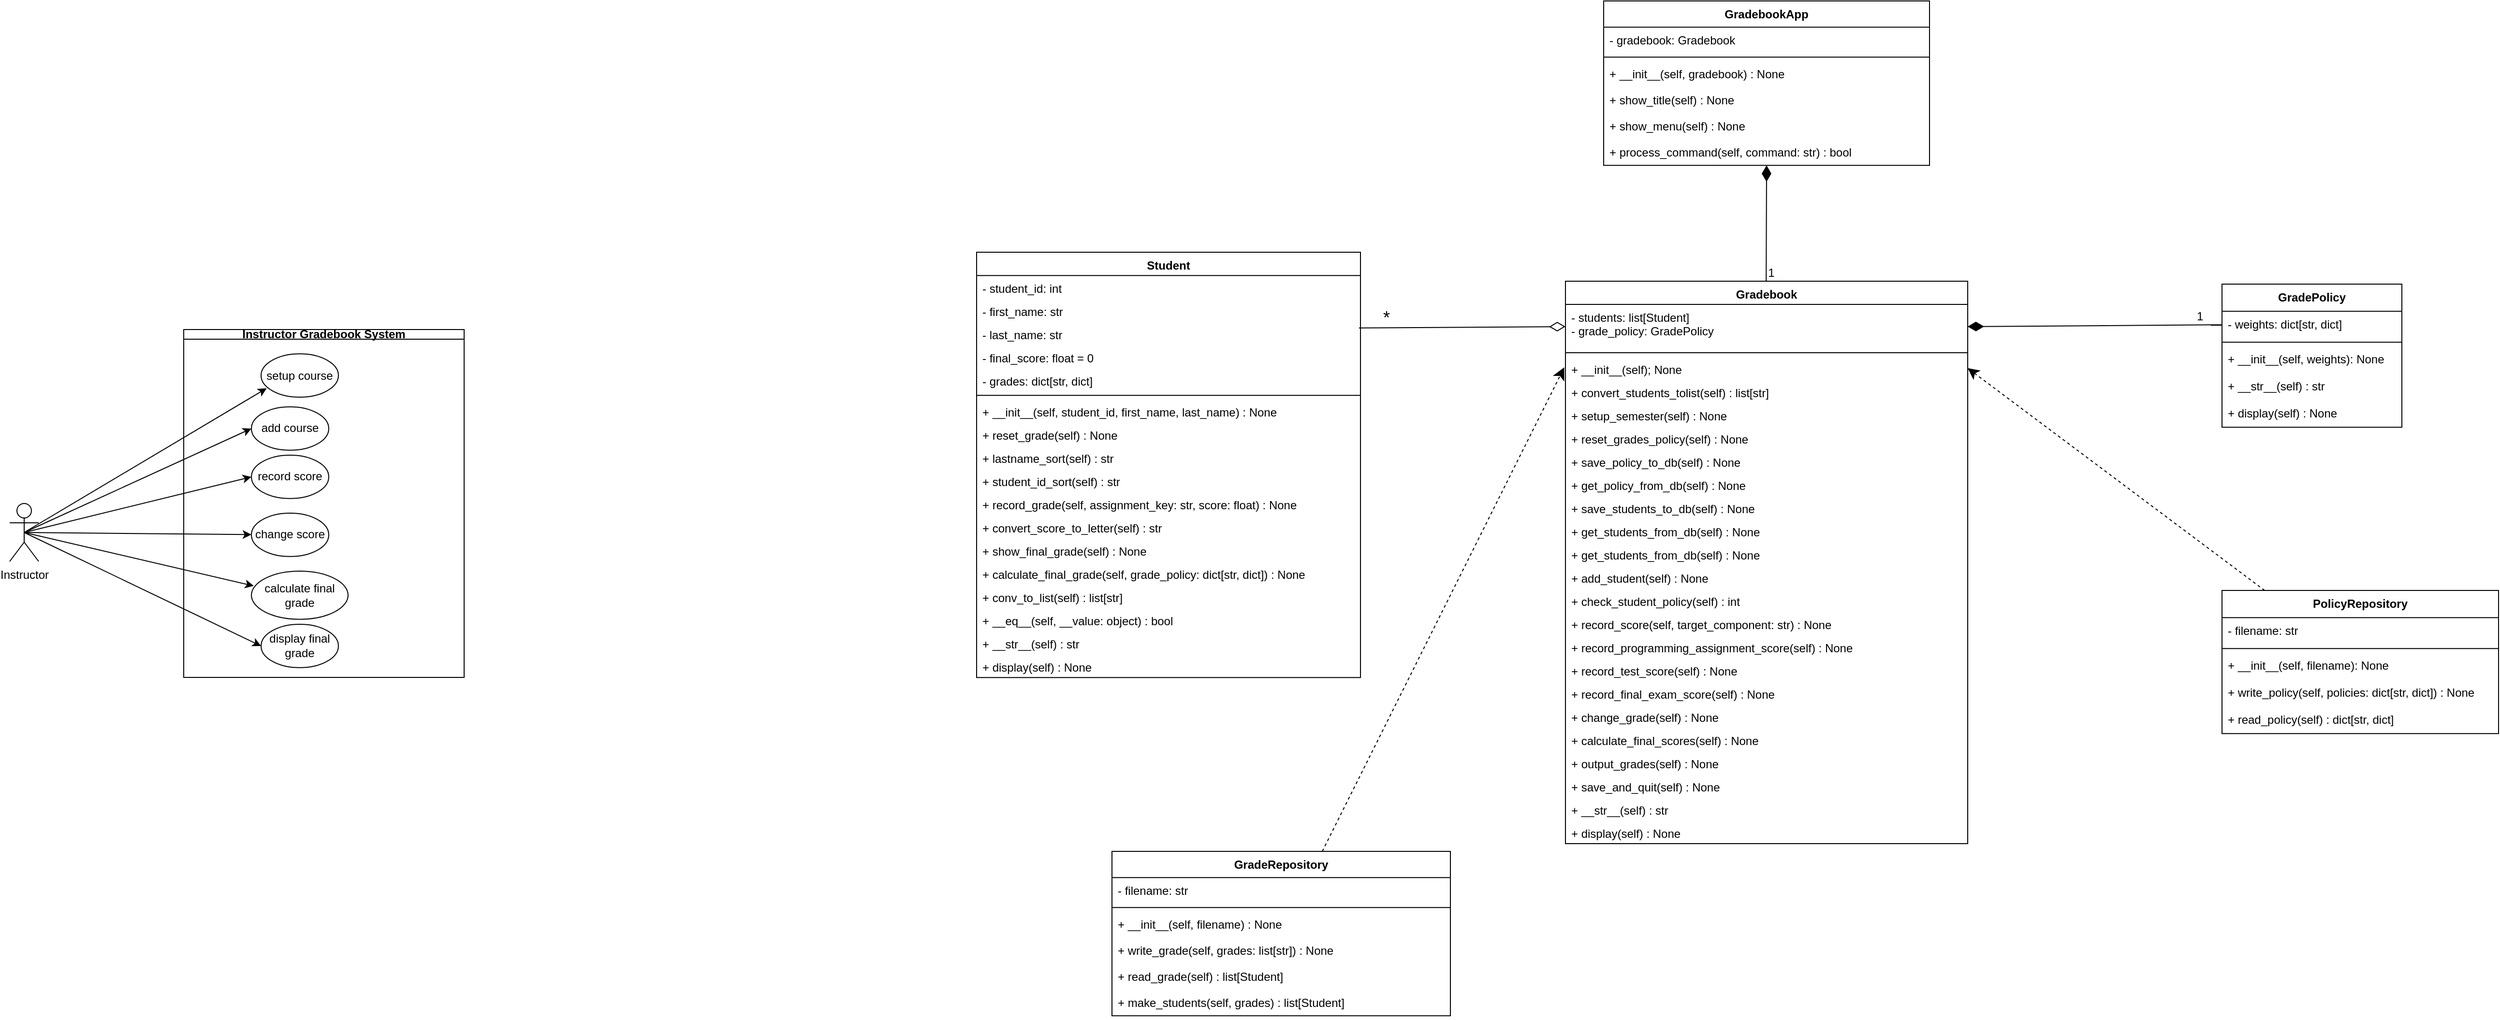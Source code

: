 <mxfile version="24.2.5" type="device">
  <diagram id="C5RBs43oDa-KdzZeNtuy" name="Page-1">
    <mxGraphModel dx="2287" dy="1556" grid="1" gridSize="10" guides="1" tooltips="1" connect="1" arrows="1" fold="1" page="1" pageScale="1" pageWidth="827" pageHeight="1169" math="0" shadow="0">
      <root>
        <mxCell id="WIyWlLk6GJQsqaUBKTNV-0" />
        <mxCell id="WIyWlLk6GJQsqaUBKTNV-1" parent="WIyWlLk6GJQsqaUBKTNV-0" />
        <mxCell id="jD93KcFm2oqc_1nBYFPV-0" value="Student" style="swimlane;fontStyle=1;align=center;verticalAlign=top;childLayout=stackLayout;horizontal=1;startSize=24.167;horizontalStack=0;resizeParent=1;resizeParentMax=0;resizeLast=0;collapsible=0;marginBottom=0;" vertex="1" parent="WIyWlLk6GJQsqaUBKTNV-1">
          <mxGeometry x="-140" y="230" width="397" height="440.167" as="geometry" />
        </mxCell>
        <mxCell id="jD93KcFm2oqc_1nBYFPV-1" value="- student_id: int" style="text;strokeColor=none;fillColor=none;align=left;verticalAlign=top;spacingLeft=4;spacingRight=4;overflow=hidden;rotatable=0;points=[[0,0.5],[1,0.5]];portConstraint=eastwest;" vertex="1" parent="jD93KcFm2oqc_1nBYFPV-0">
          <mxGeometry y="24.167" width="397" height="24" as="geometry" />
        </mxCell>
        <mxCell id="jD93KcFm2oqc_1nBYFPV-2" value="- first_name: str" style="text;strokeColor=none;fillColor=none;align=left;verticalAlign=top;spacingLeft=4;spacingRight=4;overflow=hidden;rotatable=0;points=[[0,0.5],[1,0.5]];portConstraint=eastwest;" vertex="1" parent="jD93KcFm2oqc_1nBYFPV-0">
          <mxGeometry y="48.167" width="397" height="24" as="geometry" />
        </mxCell>
        <mxCell id="jD93KcFm2oqc_1nBYFPV-3" value="- last_name: str" style="text;strokeColor=none;fillColor=none;align=left;verticalAlign=top;spacingLeft=4;spacingRight=4;overflow=hidden;rotatable=0;points=[[0,0.5],[1,0.5]];portConstraint=eastwest;" vertex="1" parent="jD93KcFm2oqc_1nBYFPV-0">
          <mxGeometry y="72.167" width="397" height="24" as="geometry" />
        </mxCell>
        <mxCell id="jD93KcFm2oqc_1nBYFPV-4" value="- final_score: float = 0" style="text;strokeColor=none;fillColor=none;align=left;verticalAlign=top;spacingLeft=4;spacingRight=4;overflow=hidden;rotatable=0;points=[[0,0.5],[1,0.5]];portConstraint=eastwest;" vertex="1" parent="jD93KcFm2oqc_1nBYFPV-0">
          <mxGeometry y="96.167" width="397" height="24" as="geometry" />
        </mxCell>
        <mxCell id="jD93KcFm2oqc_1nBYFPV-5" value="- grades: dict[str, dict]" style="text;strokeColor=none;fillColor=none;align=left;verticalAlign=top;spacingLeft=4;spacingRight=4;overflow=hidden;rotatable=0;points=[[0,0.5],[1,0.5]];portConstraint=eastwest;" vertex="1" parent="jD93KcFm2oqc_1nBYFPV-0">
          <mxGeometry y="120.167" width="397" height="24" as="geometry" />
        </mxCell>
        <mxCell id="jD93KcFm2oqc_1nBYFPV-6" style="line;strokeWidth=1;fillColor=none;align=left;verticalAlign=middle;spacingTop=-1;spacingLeft=3;spacingRight=3;rotatable=0;labelPosition=right;points=[];portConstraint=eastwest;strokeColor=inherit;" vertex="1" parent="jD93KcFm2oqc_1nBYFPV-0">
          <mxGeometry y="144.167" width="397" height="8" as="geometry" />
        </mxCell>
        <mxCell id="jD93KcFm2oqc_1nBYFPV-7" value="+ __init__(self, student_id, first_name, last_name) : None" style="text;strokeColor=none;fillColor=none;align=left;verticalAlign=top;spacingLeft=4;spacingRight=4;overflow=hidden;rotatable=0;points=[[0,0.5],[1,0.5]];portConstraint=eastwest;" vertex="1" parent="jD93KcFm2oqc_1nBYFPV-0">
          <mxGeometry y="152.167" width="397" height="24" as="geometry" />
        </mxCell>
        <mxCell id="jD93KcFm2oqc_1nBYFPV-8" value="+ reset_grade(self) : None" style="text;strokeColor=none;fillColor=none;align=left;verticalAlign=top;spacingLeft=4;spacingRight=4;overflow=hidden;rotatable=0;points=[[0,0.5],[1,0.5]];portConstraint=eastwest;" vertex="1" parent="jD93KcFm2oqc_1nBYFPV-0">
          <mxGeometry y="176.167" width="397" height="24" as="geometry" />
        </mxCell>
        <mxCell id="jD93KcFm2oqc_1nBYFPV-9" value="+ lastname_sort(self) : str" style="text;strokeColor=none;fillColor=none;align=left;verticalAlign=top;spacingLeft=4;spacingRight=4;overflow=hidden;rotatable=0;points=[[0,0.5],[1,0.5]];portConstraint=eastwest;" vertex="1" parent="jD93KcFm2oqc_1nBYFPV-0">
          <mxGeometry y="200.167" width="397" height="24" as="geometry" />
        </mxCell>
        <mxCell id="jD93KcFm2oqc_1nBYFPV-10" value="+ student_id_sort(self) : str" style="text;strokeColor=none;fillColor=none;align=left;verticalAlign=top;spacingLeft=4;spacingRight=4;overflow=hidden;rotatable=0;points=[[0,0.5],[1,0.5]];portConstraint=eastwest;" vertex="1" parent="jD93KcFm2oqc_1nBYFPV-0">
          <mxGeometry y="224.167" width="397" height="24" as="geometry" />
        </mxCell>
        <mxCell id="jD93KcFm2oqc_1nBYFPV-11" value="+ record_grade(self, assignment_key: str, score: float) : None" style="text;strokeColor=none;fillColor=none;align=left;verticalAlign=top;spacingLeft=4;spacingRight=4;overflow=hidden;rotatable=0;points=[[0,0.5],[1,0.5]];portConstraint=eastwest;" vertex="1" parent="jD93KcFm2oqc_1nBYFPV-0">
          <mxGeometry y="248.167" width="397" height="24" as="geometry" />
        </mxCell>
        <mxCell id="jD93KcFm2oqc_1nBYFPV-12" value="+ convert_score_to_letter(self) : str" style="text;strokeColor=none;fillColor=none;align=left;verticalAlign=top;spacingLeft=4;spacingRight=4;overflow=hidden;rotatable=0;points=[[0,0.5],[1,0.5]];portConstraint=eastwest;" vertex="1" parent="jD93KcFm2oqc_1nBYFPV-0">
          <mxGeometry y="272.167" width="397" height="24" as="geometry" />
        </mxCell>
        <mxCell id="jD93KcFm2oqc_1nBYFPV-13" value="+ show_final_grade(self) : None" style="text;strokeColor=none;fillColor=none;align=left;verticalAlign=top;spacingLeft=4;spacingRight=4;overflow=hidden;rotatable=0;points=[[0,0.5],[1,0.5]];portConstraint=eastwest;" vertex="1" parent="jD93KcFm2oqc_1nBYFPV-0">
          <mxGeometry y="296.167" width="397" height="24" as="geometry" />
        </mxCell>
        <mxCell id="jD93KcFm2oqc_1nBYFPV-14" value="+ calculate_final_grade(self, grade_policy: dict[str, dict]) : None" style="text;strokeColor=none;fillColor=none;align=left;verticalAlign=top;spacingLeft=4;spacingRight=4;overflow=hidden;rotatable=0;points=[[0,0.5],[1,0.5]];portConstraint=eastwest;" vertex="1" parent="jD93KcFm2oqc_1nBYFPV-0">
          <mxGeometry y="320.167" width="397" height="24" as="geometry" />
        </mxCell>
        <mxCell id="jD93KcFm2oqc_1nBYFPV-15" value="+ conv_to_list(self) : list[str]" style="text;strokeColor=none;fillColor=none;align=left;verticalAlign=top;spacingLeft=4;spacingRight=4;overflow=hidden;rotatable=0;points=[[0,0.5],[1,0.5]];portConstraint=eastwest;" vertex="1" parent="jD93KcFm2oqc_1nBYFPV-0">
          <mxGeometry y="344.167" width="397" height="24" as="geometry" />
        </mxCell>
        <mxCell id="jD93KcFm2oqc_1nBYFPV-16" value="+ __eq__(self, __value: object) : bool" style="text;strokeColor=none;fillColor=none;align=left;verticalAlign=top;spacingLeft=4;spacingRight=4;overflow=hidden;rotatable=0;points=[[0,0.5],[1,0.5]];portConstraint=eastwest;" vertex="1" parent="jD93KcFm2oqc_1nBYFPV-0">
          <mxGeometry y="368.167" width="397" height="24" as="geometry" />
        </mxCell>
        <mxCell id="jD93KcFm2oqc_1nBYFPV-17" value="+ __str__(self) : str" style="text;strokeColor=none;fillColor=none;align=left;verticalAlign=top;spacingLeft=4;spacingRight=4;overflow=hidden;rotatable=0;points=[[0,0.5],[1,0.5]];portConstraint=eastwest;" vertex="1" parent="jD93KcFm2oqc_1nBYFPV-0">
          <mxGeometry y="392.167" width="397" height="24" as="geometry" />
        </mxCell>
        <mxCell id="jD93KcFm2oqc_1nBYFPV-18" value="+ display(self) : None" style="text;strokeColor=none;fillColor=none;align=left;verticalAlign=top;spacingLeft=4;spacingRight=4;overflow=hidden;rotatable=0;points=[[0,0.5],[1,0.5]];portConstraint=eastwest;" vertex="1" parent="jD93KcFm2oqc_1nBYFPV-0">
          <mxGeometry y="416.167" width="397" height="24" as="geometry" />
        </mxCell>
        <mxCell id="jD93KcFm2oqc_1nBYFPV-19" value="GradePolicy" style="swimlane;fontStyle=1;align=center;verticalAlign=top;childLayout=stackLayout;horizontal=1;startSize=28.067;horizontalStack=0;resizeParent=1;resizeParentMax=0;resizeLast=0;collapsible=0;marginBottom=0;" vertex="1" parent="WIyWlLk6GJQsqaUBKTNV-1">
          <mxGeometry x="1148" y="263" width="186" height="148.067" as="geometry" />
        </mxCell>
        <mxCell id="jD93KcFm2oqc_1nBYFPV-20" value="- weights: dict[str, dict]" style="text;strokeColor=none;fillColor=none;align=left;verticalAlign=top;spacingLeft=4;spacingRight=4;overflow=hidden;rotatable=0;points=[[0,0.5],[1,0.5]];portConstraint=eastwest;" vertex="1" parent="jD93KcFm2oqc_1nBYFPV-19">
          <mxGeometry y="28.067" width="186" height="28" as="geometry" />
        </mxCell>
        <mxCell id="jD93KcFm2oqc_1nBYFPV-21" style="line;strokeWidth=1;fillColor=none;align=left;verticalAlign=middle;spacingTop=-1;spacingLeft=3;spacingRight=3;rotatable=0;labelPosition=right;points=[];portConstraint=eastwest;strokeColor=inherit;" vertex="1" parent="jD93KcFm2oqc_1nBYFPV-19">
          <mxGeometry y="56.067" width="186" height="8" as="geometry" />
        </mxCell>
        <mxCell id="jD93KcFm2oqc_1nBYFPV-22" value="+ __init__(self, weights): None" style="text;strokeColor=none;fillColor=none;align=left;verticalAlign=top;spacingLeft=4;spacingRight=4;overflow=hidden;rotatable=0;points=[[0,0.5],[1,0.5]];portConstraint=eastwest;" vertex="1" parent="jD93KcFm2oqc_1nBYFPV-19">
          <mxGeometry y="64.067" width="186" height="28" as="geometry" />
        </mxCell>
        <mxCell id="jD93KcFm2oqc_1nBYFPV-23" value="+ __str__(self) : str" style="text;strokeColor=none;fillColor=none;align=left;verticalAlign=top;spacingLeft=4;spacingRight=4;overflow=hidden;rotatable=0;points=[[0,0.5],[1,0.5]];portConstraint=eastwest;" vertex="1" parent="jD93KcFm2oqc_1nBYFPV-19">
          <mxGeometry y="92.067" width="186" height="28" as="geometry" />
        </mxCell>
        <mxCell id="jD93KcFm2oqc_1nBYFPV-24" value="+ display(self) : None" style="text;strokeColor=none;fillColor=none;align=left;verticalAlign=top;spacingLeft=4;spacingRight=4;overflow=hidden;rotatable=0;points=[[0,0.5],[1,0.5]];portConstraint=eastwest;" vertex="1" parent="jD93KcFm2oqc_1nBYFPV-19">
          <mxGeometry y="120.067" width="186" height="28" as="geometry" />
        </mxCell>
        <mxCell id="jD93KcFm2oqc_1nBYFPV-25" value="GradeRepository" style="swimlane;fontStyle=1;align=center;verticalAlign=top;childLayout=stackLayout;horizontal=1;startSize=27.167;horizontalStack=0;resizeParent=1;resizeParentMax=0;resizeLast=0;collapsible=0;marginBottom=0;" vertex="1" parent="WIyWlLk6GJQsqaUBKTNV-1">
          <mxGeometry y="850" width="350" height="170.167" as="geometry" />
        </mxCell>
        <mxCell id="jD93KcFm2oqc_1nBYFPV-26" value="- filename: str" style="text;strokeColor=none;fillColor=none;align=left;verticalAlign=top;spacingLeft=4;spacingRight=4;overflow=hidden;rotatable=0;points=[[0,0.5],[1,0.5]];portConstraint=eastwest;" vertex="1" parent="jD93KcFm2oqc_1nBYFPV-25">
          <mxGeometry y="27.167" width="350" height="27" as="geometry" />
        </mxCell>
        <mxCell id="jD93KcFm2oqc_1nBYFPV-27" style="line;strokeWidth=1;fillColor=none;align=left;verticalAlign=middle;spacingTop=-1;spacingLeft=3;spacingRight=3;rotatable=0;labelPosition=right;points=[];portConstraint=eastwest;strokeColor=inherit;" vertex="1" parent="jD93KcFm2oqc_1nBYFPV-25">
          <mxGeometry y="54.167" width="350" height="8" as="geometry" />
        </mxCell>
        <mxCell id="jD93KcFm2oqc_1nBYFPV-28" value="+ __init__(self, filename) : None" style="text;strokeColor=none;fillColor=none;align=left;verticalAlign=top;spacingLeft=4;spacingRight=4;overflow=hidden;rotatable=0;points=[[0,0.5],[1,0.5]];portConstraint=eastwest;" vertex="1" parent="jD93KcFm2oqc_1nBYFPV-25">
          <mxGeometry y="62.167" width="350" height="27" as="geometry" />
        </mxCell>
        <mxCell id="jD93KcFm2oqc_1nBYFPV-29" value="+ write_grade(self, grades: list[str]) : None" style="text;strokeColor=none;fillColor=none;align=left;verticalAlign=top;spacingLeft=4;spacingRight=4;overflow=hidden;rotatable=0;points=[[0,0.5],[1,0.5]];portConstraint=eastwest;" vertex="1" parent="jD93KcFm2oqc_1nBYFPV-25">
          <mxGeometry y="89.167" width="350" height="27" as="geometry" />
        </mxCell>
        <mxCell id="jD93KcFm2oqc_1nBYFPV-30" value="+ read_grade(self) : list[Student]" style="text;strokeColor=none;fillColor=none;align=left;verticalAlign=top;spacingLeft=4;spacingRight=4;overflow=hidden;rotatable=0;points=[[0,0.5],[1,0.5]];portConstraint=eastwest;" vertex="1" parent="jD93KcFm2oqc_1nBYFPV-25">
          <mxGeometry y="116.167" width="350" height="27" as="geometry" />
        </mxCell>
        <mxCell id="jD93KcFm2oqc_1nBYFPV-31" value="+ make_students(self, grades) : list[Student]" style="text;strokeColor=none;fillColor=none;align=left;verticalAlign=top;spacingLeft=4;spacingRight=4;overflow=hidden;rotatable=0;points=[[0,0.5],[1,0.5]];portConstraint=eastwest;" vertex="1" parent="jD93KcFm2oqc_1nBYFPV-25">
          <mxGeometry y="143.167" width="350" height="27" as="geometry" />
        </mxCell>
        <mxCell id="jD93KcFm2oqc_1nBYFPV-32" value="PolicyRepository" style="swimlane;fontStyle=1;align=center;verticalAlign=top;childLayout=stackLayout;horizontal=1;startSize=28.067;horizontalStack=0;resizeParent=1;resizeParentMax=0;resizeLast=0;collapsible=0;marginBottom=0;" vertex="1" parent="WIyWlLk6GJQsqaUBKTNV-1">
          <mxGeometry x="1148" y="580" width="286" height="148.067" as="geometry" />
        </mxCell>
        <mxCell id="jD93KcFm2oqc_1nBYFPV-33" value="- filename: str" style="text;strokeColor=none;fillColor=none;align=left;verticalAlign=top;spacingLeft=4;spacingRight=4;overflow=hidden;rotatable=0;points=[[0,0.5],[1,0.5]];portConstraint=eastwest;" vertex="1" parent="jD93KcFm2oqc_1nBYFPV-32">
          <mxGeometry y="28.067" width="286" height="28" as="geometry" />
        </mxCell>
        <mxCell id="jD93KcFm2oqc_1nBYFPV-34" style="line;strokeWidth=1;fillColor=none;align=left;verticalAlign=middle;spacingTop=-1;spacingLeft=3;spacingRight=3;rotatable=0;labelPosition=right;points=[];portConstraint=eastwest;strokeColor=inherit;" vertex="1" parent="jD93KcFm2oqc_1nBYFPV-32">
          <mxGeometry y="56.067" width="286" height="8" as="geometry" />
        </mxCell>
        <mxCell id="jD93KcFm2oqc_1nBYFPV-35" value="+ __init__(self, filename): None" style="text;strokeColor=none;fillColor=none;align=left;verticalAlign=top;spacingLeft=4;spacingRight=4;overflow=hidden;rotatable=0;points=[[0,0.5],[1,0.5]];portConstraint=eastwest;" vertex="1" parent="jD93KcFm2oqc_1nBYFPV-32">
          <mxGeometry y="64.067" width="286" height="28" as="geometry" />
        </mxCell>
        <mxCell id="jD93KcFm2oqc_1nBYFPV-36" value="+ write_policy(self, policies: dict[str, dict]) : None" style="text;strokeColor=none;fillColor=none;align=left;verticalAlign=top;spacingLeft=4;spacingRight=4;overflow=hidden;rotatable=0;points=[[0,0.5],[1,0.5]];portConstraint=eastwest;" vertex="1" parent="jD93KcFm2oqc_1nBYFPV-32">
          <mxGeometry y="92.067" width="286" height="28" as="geometry" />
        </mxCell>
        <mxCell id="jD93KcFm2oqc_1nBYFPV-37" value="+ read_policy(self) : dict[str, dict]" style="text;strokeColor=none;fillColor=none;align=left;verticalAlign=top;spacingLeft=4;spacingRight=4;overflow=hidden;rotatable=0;points=[[0,0.5],[1,0.5]];portConstraint=eastwest;" vertex="1" parent="jD93KcFm2oqc_1nBYFPV-32">
          <mxGeometry y="120.067" width="286" height="28" as="geometry" />
        </mxCell>
        <mxCell id="jD93KcFm2oqc_1nBYFPV-38" value="Gradebook" style="swimlane;fontStyle=1;align=center;verticalAlign=top;childLayout=stackLayout;horizontal=1;startSize=23.952;horizontalStack=0;resizeParent=1;resizeParentMax=0;resizeLast=0;collapsible=0;marginBottom=0;" vertex="1" parent="WIyWlLk6GJQsqaUBKTNV-1">
          <mxGeometry x="469" y="260" width="416" height="582.002" as="geometry" />
        </mxCell>
        <mxCell id="jD93KcFm2oqc_1nBYFPV-39" value="- students: list[Student]&#xa;- grade_policy: GradePolicy&#xa;" style="text;strokeColor=none;fillColor=none;align=left;verticalAlign=top;spacingLeft=4;spacingRight=4;overflow=hidden;rotatable=0;points=[[0,0.5],[1,0.5]];portConstraint=eastwest;" vertex="1" parent="jD93KcFm2oqc_1nBYFPV-38">
          <mxGeometry y="23.952" width="416" height="46.05" as="geometry" />
        </mxCell>
        <mxCell id="jD93KcFm2oqc_1nBYFPV-40" style="line;strokeWidth=1;fillColor=none;align=left;verticalAlign=middle;spacingTop=-1;spacingLeft=3;spacingRight=3;rotatable=0;labelPosition=right;points=[];portConstraint=eastwest;strokeColor=inherit;" vertex="1" parent="jD93KcFm2oqc_1nBYFPV-38">
          <mxGeometry y="70.002" width="416" height="8" as="geometry" />
        </mxCell>
        <mxCell id="jD93KcFm2oqc_1nBYFPV-41" value="+ __init__(self); None" style="text;strokeColor=none;fillColor=none;align=left;verticalAlign=top;spacingLeft=4;spacingRight=4;overflow=hidden;rotatable=0;points=[[0,0.5],[1,0.5]];portConstraint=eastwest;" vertex="1" parent="jD93KcFm2oqc_1nBYFPV-38">
          <mxGeometry y="78.002" width="416" height="24" as="geometry" />
        </mxCell>
        <mxCell id="jD93KcFm2oqc_1nBYFPV-42" value="+ convert_students_tolist(self) : list[str]" style="text;strokeColor=none;fillColor=none;align=left;verticalAlign=top;spacingLeft=4;spacingRight=4;overflow=hidden;rotatable=0;points=[[0,0.5],[1,0.5]];portConstraint=eastwest;" vertex="1" parent="jD93KcFm2oqc_1nBYFPV-38">
          <mxGeometry y="102.002" width="416" height="24" as="geometry" />
        </mxCell>
        <mxCell id="jD93KcFm2oqc_1nBYFPV-43" value="+ setup_semester(self) : None" style="text;strokeColor=none;fillColor=none;align=left;verticalAlign=top;spacingLeft=4;spacingRight=4;overflow=hidden;rotatable=0;points=[[0,0.5],[1,0.5]];portConstraint=eastwest;" vertex="1" parent="jD93KcFm2oqc_1nBYFPV-38">
          <mxGeometry y="126.002" width="416" height="24" as="geometry" />
        </mxCell>
        <mxCell id="jD93KcFm2oqc_1nBYFPV-44" value="+ reset_grades_policy(self) : None" style="text;strokeColor=none;fillColor=none;align=left;verticalAlign=top;spacingLeft=4;spacingRight=4;overflow=hidden;rotatable=0;points=[[0,0.5],[1,0.5]];portConstraint=eastwest;" vertex="1" parent="jD93KcFm2oqc_1nBYFPV-38">
          <mxGeometry y="150.002" width="416" height="24" as="geometry" />
        </mxCell>
        <mxCell id="jD93KcFm2oqc_1nBYFPV-45" value="+ save_policy_to_db(self) : None" style="text;strokeColor=none;fillColor=none;align=left;verticalAlign=top;spacingLeft=4;spacingRight=4;overflow=hidden;rotatable=0;points=[[0,0.5],[1,0.5]];portConstraint=eastwest;" vertex="1" parent="jD93KcFm2oqc_1nBYFPV-38">
          <mxGeometry y="174.002" width="416" height="24" as="geometry" />
        </mxCell>
        <mxCell id="jD93KcFm2oqc_1nBYFPV-46" value="+ get_policy_from_db(self) : None" style="text;strokeColor=none;fillColor=none;align=left;verticalAlign=top;spacingLeft=4;spacingRight=4;overflow=hidden;rotatable=0;points=[[0,0.5],[1,0.5]];portConstraint=eastwest;" vertex="1" parent="jD93KcFm2oqc_1nBYFPV-38">
          <mxGeometry y="198.002" width="416" height="24" as="geometry" />
        </mxCell>
        <mxCell id="jD93KcFm2oqc_1nBYFPV-47" value="+ save_students_to_db(self) : None" style="text;strokeColor=none;fillColor=none;align=left;verticalAlign=top;spacingLeft=4;spacingRight=4;overflow=hidden;rotatable=0;points=[[0,0.5],[1,0.5]];portConstraint=eastwest;" vertex="1" parent="jD93KcFm2oqc_1nBYFPV-38">
          <mxGeometry y="222.002" width="416" height="24" as="geometry" />
        </mxCell>
        <mxCell id="jD93KcFm2oqc_1nBYFPV-87" value="+ get_students_from_db(self) : None" style="text;strokeColor=none;fillColor=none;align=left;verticalAlign=top;spacingLeft=4;spacingRight=4;overflow=hidden;rotatable=0;points=[[0,0.5],[1,0.5]];portConstraint=eastwest;" vertex="1" parent="jD93KcFm2oqc_1nBYFPV-38">
          <mxGeometry y="246.002" width="416" height="24" as="geometry" />
        </mxCell>
        <mxCell id="jD93KcFm2oqc_1nBYFPV-48" value="+ get_students_from_db(self) : None" style="text;strokeColor=none;fillColor=none;align=left;verticalAlign=top;spacingLeft=4;spacingRight=4;overflow=hidden;rotatable=0;points=[[0,0.5],[1,0.5]];portConstraint=eastwest;" vertex="1" parent="jD93KcFm2oqc_1nBYFPV-38">
          <mxGeometry y="270.002" width="416" height="24" as="geometry" />
        </mxCell>
        <mxCell id="jD93KcFm2oqc_1nBYFPV-49" value="+ add_student(self) : None" style="text;strokeColor=none;fillColor=none;align=left;verticalAlign=top;spacingLeft=4;spacingRight=4;overflow=hidden;rotatable=0;points=[[0,0.5],[1,0.5]];portConstraint=eastwest;" vertex="1" parent="jD93KcFm2oqc_1nBYFPV-38">
          <mxGeometry y="294.002" width="416" height="24" as="geometry" />
        </mxCell>
        <mxCell id="jD93KcFm2oqc_1nBYFPV-50" value="+ check_student_policy(self) : int" style="text;strokeColor=none;fillColor=none;align=left;verticalAlign=top;spacingLeft=4;spacingRight=4;overflow=hidden;rotatable=0;points=[[0,0.5],[1,0.5]];portConstraint=eastwest;" vertex="1" parent="jD93KcFm2oqc_1nBYFPV-38">
          <mxGeometry y="318.002" width="416" height="24" as="geometry" />
        </mxCell>
        <mxCell id="jD93KcFm2oqc_1nBYFPV-51" value="+ record_score(self, target_component: str) : None" style="text;strokeColor=none;fillColor=none;align=left;verticalAlign=top;spacingLeft=4;spacingRight=4;overflow=hidden;rotatable=0;points=[[0,0.5],[1,0.5]];portConstraint=eastwest;" vertex="1" parent="jD93KcFm2oqc_1nBYFPV-38">
          <mxGeometry y="342.002" width="416" height="24" as="geometry" />
        </mxCell>
        <mxCell id="jD93KcFm2oqc_1nBYFPV-52" value="+ record_programming_assignment_score(self) : None" style="text;strokeColor=none;fillColor=none;align=left;verticalAlign=top;spacingLeft=4;spacingRight=4;overflow=hidden;rotatable=0;points=[[0,0.5],[1,0.5]];portConstraint=eastwest;" vertex="1" parent="jD93KcFm2oqc_1nBYFPV-38">
          <mxGeometry y="366.002" width="416" height="24" as="geometry" />
        </mxCell>
        <mxCell id="jD93KcFm2oqc_1nBYFPV-53" value="+ record_test_score(self) : None" style="text;strokeColor=none;fillColor=none;align=left;verticalAlign=top;spacingLeft=4;spacingRight=4;overflow=hidden;rotatable=0;points=[[0,0.5],[1,0.5]];portConstraint=eastwest;" vertex="1" parent="jD93KcFm2oqc_1nBYFPV-38">
          <mxGeometry y="390.002" width="416" height="24" as="geometry" />
        </mxCell>
        <mxCell id="jD93KcFm2oqc_1nBYFPV-54" value="+ record_final_exam_score(self) : None" style="text;strokeColor=none;fillColor=none;align=left;verticalAlign=top;spacingLeft=4;spacingRight=4;overflow=hidden;rotatable=0;points=[[0,0.5],[1,0.5]];portConstraint=eastwest;" vertex="1" parent="jD93KcFm2oqc_1nBYFPV-38">
          <mxGeometry y="414.002" width="416" height="24" as="geometry" />
        </mxCell>
        <mxCell id="jD93KcFm2oqc_1nBYFPV-55" value="+ change_grade(self) : None" style="text;strokeColor=none;fillColor=none;align=left;verticalAlign=top;spacingLeft=4;spacingRight=4;overflow=hidden;rotatable=0;points=[[0,0.5],[1,0.5]];portConstraint=eastwest;" vertex="1" parent="jD93KcFm2oqc_1nBYFPV-38">
          <mxGeometry y="438.002" width="416" height="24" as="geometry" />
        </mxCell>
        <mxCell id="jD93KcFm2oqc_1nBYFPV-56" value="+ calculate_final_scores(self) : None" style="text;strokeColor=none;fillColor=none;align=left;verticalAlign=top;spacingLeft=4;spacingRight=4;overflow=hidden;rotatable=0;points=[[0,0.5],[1,0.5]];portConstraint=eastwest;" vertex="1" parent="jD93KcFm2oqc_1nBYFPV-38">
          <mxGeometry y="462.002" width="416" height="24" as="geometry" />
        </mxCell>
        <mxCell id="jD93KcFm2oqc_1nBYFPV-57" value="+ output_grades(self) : None" style="text;strokeColor=none;fillColor=none;align=left;verticalAlign=top;spacingLeft=4;spacingRight=4;overflow=hidden;rotatable=0;points=[[0,0.5],[1,0.5]];portConstraint=eastwest;" vertex="1" parent="jD93KcFm2oqc_1nBYFPV-38">
          <mxGeometry y="486.002" width="416" height="24" as="geometry" />
        </mxCell>
        <mxCell id="jD93KcFm2oqc_1nBYFPV-58" value="+ save_and_quit(self) : None" style="text;strokeColor=none;fillColor=none;align=left;verticalAlign=top;spacingLeft=4;spacingRight=4;overflow=hidden;rotatable=0;points=[[0,0.5],[1,0.5]];portConstraint=eastwest;" vertex="1" parent="jD93KcFm2oqc_1nBYFPV-38">
          <mxGeometry y="510.002" width="416" height="24" as="geometry" />
        </mxCell>
        <mxCell id="jD93KcFm2oqc_1nBYFPV-59" value="+ __str__(self) : str" style="text;strokeColor=none;fillColor=none;align=left;verticalAlign=top;spacingLeft=4;spacingRight=4;overflow=hidden;rotatable=0;points=[[0,0.5],[1,0.5]];portConstraint=eastwest;" vertex="1" parent="jD93KcFm2oqc_1nBYFPV-38">
          <mxGeometry y="534.002" width="416" height="24" as="geometry" />
        </mxCell>
        <mxCell id="jD93KcFm2oqc_1nBYFPV-90" value="+ display(self) : None" style="text;strokeColor=none;fillColor=none;align=left;verticalAlign=top;spacingLeft=4;spacingRight=4;overflow=hidden;rotatable=0;points=[[0,0.5],[1,0.5]];portConstraint=eastwest;" vertex="1" parent="jD93KcFm2oqc_1nBYFPV-38">
          <mxGeometry y="558.002" width="416" height="24" as="geometry" />
        </mxCell>
        <mxCell id="jD93KcFm2oqc_1nBYFPV-60" value="GradebookApp" style="swimlane;fontStyle=1;align=center;verticalAlign=top;childLayout=stackLayout;horizontal=1;startSize=27.167;horizontalStack=0;resizeParent=1;resizeParentMax=0;resizeLast=0;collapsible=0;marginBottom=0;" vertex="1" parent="WIyWlLk6GJQsqaUBKTNV-1">
          <mxGeometry x="508.5" y="-30" width="337" height="170.167" as="geometry" />
        </mxCell>
        <mxCell id="jD93KcFm2oqc_1nBYFPV-61" value="- gradebook: Gradebook" style="text;strokeColor=none;fillColor=none;align=left;verticalAlign=top;spacingLeft=4;spacingRight=4;overflow=hidden;rotatable=0;points=[[0,0.5],[1,0.5]];portConstraint=eastwest;" vertex="1" parent="jD93KcFm2oqc_1nBYFPV-60">
          <mxGeometry y="27.167" width="337" height="27" as="geometry" />
        </mxCell>
        <mxCell id="jD93KcFm2oqc_1nBYFPV-62" style="line;strokeWidth=1;fillColor=none;align=left;verticalAlign=middle;spacingTop=-1;spacingLeft=3;spacingRight=3;rotatable=0;labelPosition=right;points=[];portConstraint=eastwest;strokeColor=inherit;" vertex="1" parent="jD93KcFm2oqc_1nBYFPV-60">
          <mxGeometry y="54.167" width="337" height="8" as="geometry" />
        </mxCell>
        <mxCell id="jD93KcFm2oqc_1nBYFPV-63" value="+ __init__(self, gradebook) : None" style="text;strokeColor=none;fillColor=none;align=left;verticalAlign=top;spacingLeft=4;spacingRight=4;overflow=hidden;rotatable=0;points=[[0,0.5],[1,0.5]];portConstraint=eastwest;" vertex="1" parent="jD93KcFm2oqc_1nBYFPV-60">
          <mxGeometry y="62.167" width="337" height="27" as="geometry" />
        </mxCell>
        <mxCell id="jD93KcFm2oqc_1nBYFPV-64" value="+ show_title(self) : None" style="text;strokeColor=none;fillColor=none;align=left;verticalAlign=top;spacingLeft=4;spacingRight=4;overflow=hidden;rotatable=0;points=[[0,0.5],[1,0.5]];portConstraint=eastwest;" vertex="1" parent="jD93KcFm2oqc_1nBYFPV-60">
          <mxGeometry y="89.167" width="337" height="27" as="geometry" />
        </mxCell>
        <mxCell id="jD93KcFm2oqc_1nBYFPV-65" value="+ show_menu(self) : None" style="text;strokeColor=none;fillColor=none;align=left;verticalAlign=top;spacingLeft=4;spacingRight=4;overflow=hidden;rotatable=0;points=[[0,0.5],[1,0.5]];portConstraint=eastwest;" vertex="1" parent="jD93KcFm2oqc_1nBYFPV-60">
          <mxGeometry y="116.167" width="337" height="27" as="geometry" />
        </mxCell>
        <mxCell id="jD93KcFm2oqc_1nBYFPV-66" value="+ process_command(self, command: str) : bool" style="text;strokeColor=none;fillColor=none;align=left;verticalAlign=top;spacingLeft=4;spacingRight=4;overflow=hidden;rotatable=0;points=[[0,0.5],[1,0.5]];portConstraint=eastwest;" vertex="1" parent="jD93KcFm2oqc_1nBYFPV-60">
          <mxGeometry y="143.167" width="337" height="27" as="geometry" />
        </mxCell>
        <mxCell id="jD93KcFm2oqc_1nBYFPV-72" value="" style="curved=1;startArrow=diamondThin;startSize=14;startFill=1;endArrow=none;exitX=0.5;exitY=1;entryX=0.499;entryY=-0.001;rounded=0;" edge="1" parent="WIyWlLk6GJQsqaUBKTNV-1" source="jD93KcFm2oqc_1nBYFPV-60" target="jD93KcFm2oqc_1nBYFPV-38">
          <mxGeometry relative="1" as="geometry">
            <Array as="points" />
          </mxGeometry>
        </mxCell>
        <mxCell id="jD93KcFm2oqc_1nBYFPV-74" value="1" style="edgeLabel;resizable=0;labelBackgroundColor=none;fontSize=12;align=left;verticalAlign=bottom;" vertex="1" parent="jD93KcFm2oqc_1nBYFPV-72">
          <mxGeometry x="1" relative="1" as="geometry" />
        </mxCell>
        <mxCell id="jD93KcFm2oqc_1nBYFPV-75" value="" style="startArrow=diamondThin;startSize=14;startFill=0;endArrow=none;rounded=0;exitX=0;exitY=0.5;exitDx=0;exitDy=0;entryX=0.996;entryY=0.258;entryDx=0;entryDy=0;entryPerimeter=0;" edge="1" parent="WIyWlLk6GJQsqaUBKTNV-1" target="jD93KcFm2oqc_1nBYFPV-3">
          <mxGeometry relative="1" as="geometry">
            <mxPoint x="469" y="306.977" as="sourcePoint" />
            <mxPoint x="260" y="307" as="targetPoint" />
          </mxGeometry>
        </mxCell>
        <mxCell id="jD93KcFm2oqc_1nBYFPV-77" value="*" style="edgeLabel;resizable=0;labelBackgroundColor=none;fontSize=18;align=left;verticalAlign=bottom;" vertex="1" parent="jD93KcFm2oqc_1nBYFPV-75">
          <mxGeometry x="1" relative="1" as="geometry">
            <mxPoint x="23" as="offset" />
          </mxGeometry>
        </mxCell>
        <mxCell id="jD93KcFm2oqc_1nBYFPV-78" value="" style="curved=1;startArrow=diamondThin;startSize=14;startFill=1;endArrow=none;exitX=1;exitY=0.5;entryX=0;entryY=0.5;rounded=0;exitDx=0;exitDy=0;entryDx=0;entryDy=0;" edge="1" parent="WIyWlLk6GJQsqaUBKTNV-1" source="jD93KcFm2oqc_1nBYFPV-39" target="jD93KcFm2oqc_1nBYFPV-20">
          <mxGeometry relative="1" as="geometry">
            <Array as="points" />
          </mxGeometry>
        </mxCell>
        <mxCell id="jD93KcFm2oqc_1nBYFPV-80" value="1" style="edgeLabel;resizable=0;labelBackgroundColor=none;fontSize=12;align=left;verticalAlign=bottom;" vertex="1" parent="jD93KcFm2oqc_1nBYFPV-78">
          <mxGeometry x="1" relative="1" as="geometry">
            <mxPoint x="-28" as="offset" />
          </mxGeometry>
        </mxCell>
        <mxCell id="jD93KcFm2oqc_1nBYFPV-88" style="rounded=0;orthogonalLoop=1;jettySize=auto;html=1;entryX=1;entryY=0.5;entryDx=0;entryDy=0;dashed=1;endSize=9;" edge="1" parent="WIyWlLk6GJQsqaUBKTNV-1" source="jD93KcFm2oqc_1nBYFPV-32" target="jD93KcFm2oqc_1nBYFPV-41">
          <mxGeometry relative="1" as="geometry" />
        </mxCell>
        <mxCell id="jD93KcFm2oqc_1nBYFPV-89" style="rounded=0;orthogonalLoop=1;jettySize=auto;html=1;entryX=-0.003;entryY=-0.536;entryDx=0;entryDy=0;entryPerimeter=0;dashed=1;endSize=10;" edge="1" parent="WIyWlLk6GJQsqaUBKTNV-1" source="jD93KcFm2oqc_1nBYFPV-25" target="jD93KcFm2oqc_1nBYFPV-42">
          <mxGeometry relative="1" as="geometry" />
        </mxCell>
        <mxCell id="jD93KcFm2oqc_1nBYFPV-96" style="rounded=0;orthogonalLoop=1;jettySize=auto;html=1;exitX=0.5;exitY=0.5;exitDx=0;exitDy=0;exitPerimeter=0;entryX=0.072;entryY=0.795;entryDx=0;entryDy=0;entryPerimeter=0;" edge="1" parent="WIyWlLk6GJQsqaUBKTNV-1" source="jD93KcFm2oqc_1nBYFPV-91" target="jD93KcFm2oqc_1nBYFPV-97">
          <mxGeometry relative="1" as="geometry">
            <mxPoint x="-840" y="390" as="targetPoint" />
          </mxGeometry>
        </mxCell>
        <mxCell id="jD93KcFm2oqc_1nBYFPV-113" style="rounded=0;orthogonalLoop=1;jettySize=auto;html=1;exitX=0.5;exitY=0.5;exitDx=0;exitDy=0;exitPerimeter=0;entryX=0;entryY=0.5;entryDx=0;entryDy=0;" edge="1" parent="WIyWlLk6GJQsqaUBKTNV-1" source="jD93KcFm2oqc_1nBYFPV-91" target="jD93KcFm2oqc_1nBYFPV-98">
          <mxGeometry relative="1" as="geometry" />
        </mxCell>
        <mxCell id="jD93KcFm2oqc_1nBYFPV-114" style="rounded=0;orthogonalLoop=1;jettySize=auto;html=1;exitX=0.5;exitY=0.5;exitDx=0;exitDy=0;exitPerimeter=0;entryX=0;entryY=0.5;entryDx=0;entryDy=0;" edge="1" parent="WIyWlLk6GJQsqaUBKTNV-1" source="jD93KcFm2oqc_1nBYFPV-91" target="jD93KcFm2oqc_1nBYFPV-99">
          <mxGeometry relative="1" as="geometry" />
        </mxCell>
        <mxCell id="jD93KcFm2oqc_1nBYFPV-115" style="rounded=0;orthogonalLoop=1;jettySize=auto;html=1;exitX=0.5;exitY=0.5;exitDx=0;exitDy=0;exitPerimeter=0;" edge="1" parent="WIyWlLk6GJQsqaUBKTNV-1" source="jD93KcFm2oqc_1nBYFPV-91" target="jD93KcFm2oqc_1nBYFPV-100">
          <mxGeometry relative="1" as="geometry" />
        </mxCell>
        <mxCell id="jD93KcFm2oqc_1nBYFPV-117" style="rounded=0;orthogonalLoop=1;jettySize=auto;html=1;exitX=0.5;exitY=0.5;exitDx=0;exitDy=0;exitPerimeter=0;entryX=0;entryY=0.5;entryDx=0;entryDy=0;" edge="1" parent="WIyWlLk6GJQsqaUBKTNV-1" source="jD93KcFm2oqc_1nBYFPV-91" target="jD93KcFm2oqc_1nBYFPV-111">
          <mxGeometry relative="1" as="geometry" />
        </mxCell>
        <mxCell id="jD93KcFm2oqc_1nBYFPV-91" value="Instructor" style="shape=umlActor;verticalLabelPosition=bottom;verticalAlign=top;html=1;outlineConnect=0;" vertex="1" parent="WIyWlLk6GJQsqaUBKTNV-1">
          <mxGeometry x="-1140" y="490" width="30" height="60" as="geometry" />
        </mxCell>
        <mxCell id="jD93KcFm2oqc_1nBYFPV-92" value="Instructor Gradebook System" style="swimlane;whiteSpace=wrap;html=1;startSize=10;" vertex="1" parent="WIyWlLk6GJQsqaUBKTNV-1">
          <mxGeometry x="-960" y="310" width="290" height="360" as="geometry" />
        </mxCell>
        <mxCell id="jD93KcFm2oqc_1nBYFPV-97" value="setup course" style="ellipse;whiteSpace=wrap;html=1;" vertex="1" parent="jD93KcFm2oqc_1nBYFPV-92">
          <mxGeometry x="80" y="25.07" width="80" height="44.93" as="geometry" />
        </mxCell>
        <mxCell id="jD93KcFm2oqc_1nBYFPV-98" value="add course" style="ellipse;whiteSpace=wrap;html=1;" vertex="1" parent="jD93KcFm2oqc_1nBYFPV-92">
          <mxGeometry x="70" y="80" width="80" height="44.93" as="geometry" />
        </mxCell>
        <mxCell id="jD93KcFm2oqc_1nBYFPV-99" value="record score" style="ellipse;whiteSpace=wrap;html=1;" vertex="1" parent="jD93KcFm2oqc_1nBYFPV-92">
          <mxGeometry x="70" y="130" width="80" height="44.93" as="geometry" />
        </mxCell>
        <mxCell id="jD93KcFm2oqc_1nBYFPV-100" value="change score" style="ellipse;whiteSpace=wrap;html=1;" vertex="1" parent="jD93KcFm2oqc_1nBYFPV-92">
          <mxGeometry x="70" y="190" width="80" height="44.93" as="geometry" />
        </mxCell>
        <mxCell id="jD93KcFm2oqc_1nBYFPV-111" value="display final grade" style="ellipse;whiteSpace=wrap;html=1;" vertex="1" parent="jD93KcFm2oqc_1nBYFPV-92">
          <mxGeometry x="80" y="305" width="80" height="44.93" as="geometry" />
        </mxCell>
        <mxCell id="jD93KcFm2oqc_1nBYFPV-112" value="calculate final grade" style="ellipse;whiteSpace=wrap;html=1;" vertex="1" parent="jD93KcFm2oqc_1nBYFPV-92">
          <mxGeometry x="70" y="250" width="100" height="49.86" as="geometry" />
        </mxCell>
        <mxCell id="jD93KcFm2oqc_1nBYFPV-116" style="rounded=0;orthogonalLoop=1;jettySize=auto;html=1;exitX=0.5;exitY=0.5;exitDx=0;exitDy=0;exitPerimeter=0;entryX=0.024;entryY=0.307;entryDx=0;entryDy=0;entryPerimeter=0;" edge="1" parent="WIyWlLk6GJQsqaUBKTNV-1" source="jD93KcFm2oqc_1nBYFPV-91" target="jD93KcFm2oqc_1nBYFPV-112">
          <mxGeometry relative="1" as="geometry" />
        </mxCell>
      </root>
    </mxGraphModel>
  </diagram>
</mxfile>
